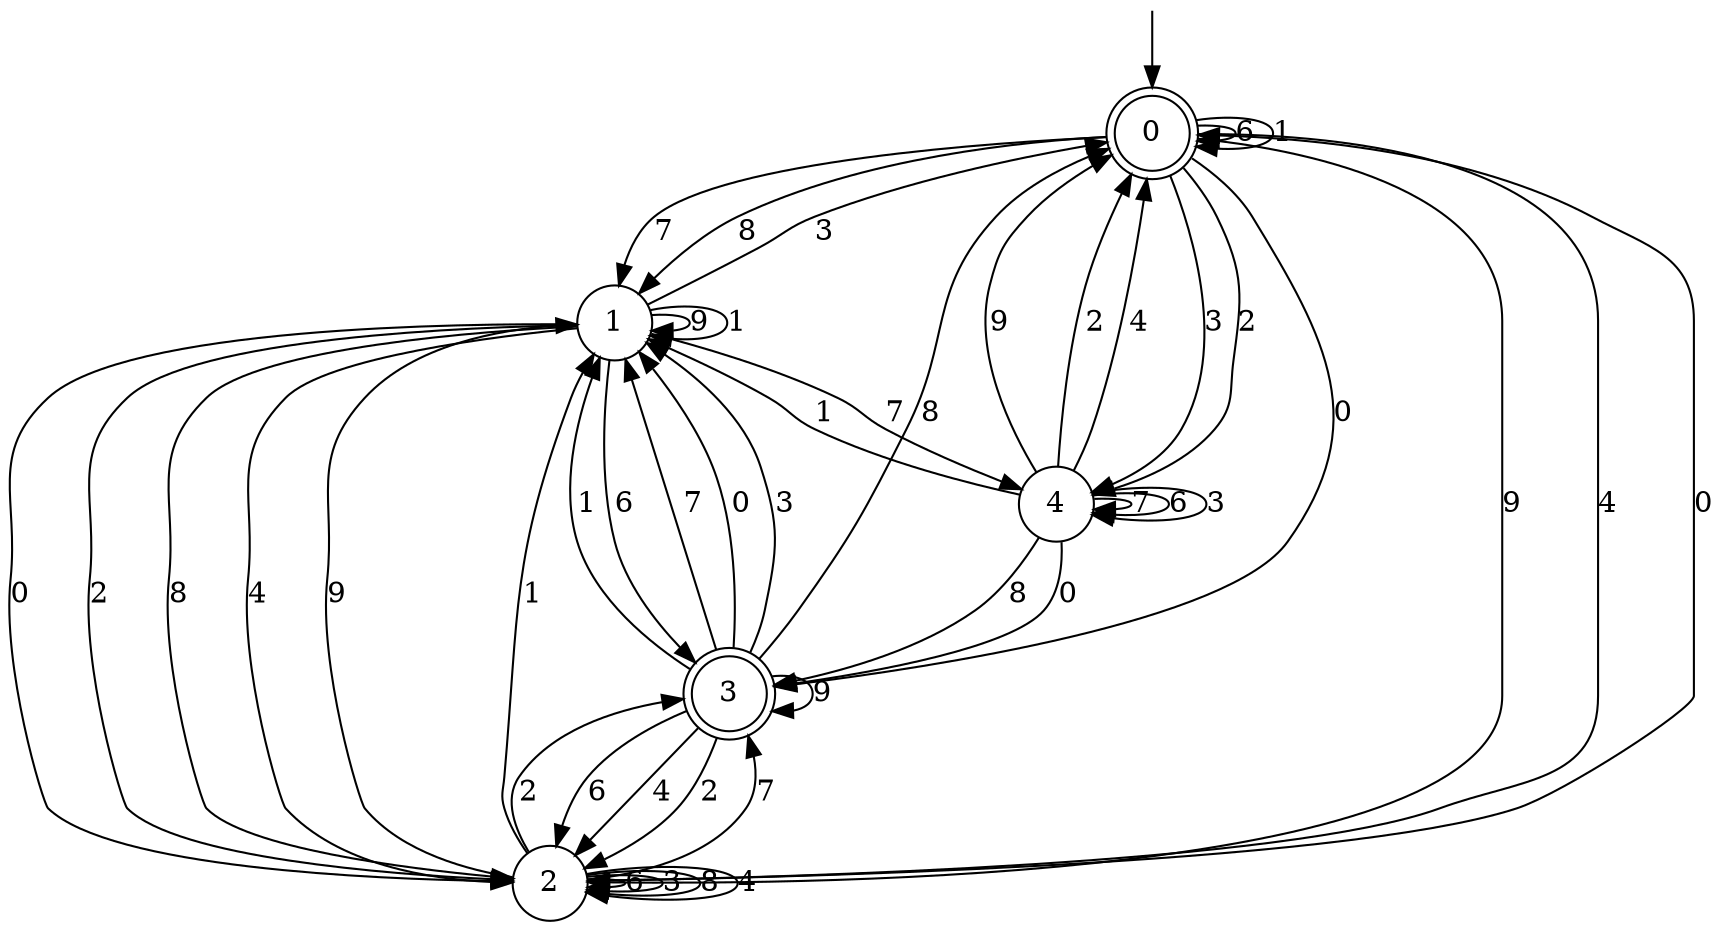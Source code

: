 digraph g {

	s0 [shape="doublecircle" label="0"];
	s1 [shape="circle" label="1"];
	s2 [shape="circle" label="2"];
	s3 [shape="doublecircle" label="3"];
	s4 [shape="circle" label="4"];
	s0 -> s1 [label="7"];
	s0 -> s2 [label="9"];
	s0 -> s0 [label="6"];
	s0 -> s3 [label="0"];
	s0 -> s4 [label="3"];
	s0 -> s4 [label="2"];
	s0 -> s0 [label="1"];
	s0 -> s1 [label="8"];
	s0 -> s2 [label="4"];
	s1 -> s4 [label="7"];
	s1 -> s1 [label="9"];
	s1 -> s3 [label="6"];
	s1 -> s2 [label="0"];
	s1 -> s0 [label="3"];
	s1 -> s2 [label="2"];
	s1 -> s1 [label="1"];
	s1 -> s2 [label="8"];
	s1 -> s2 [label="4"];
	s2 -> s3 [label="7"];
	s2 -> s1 [label="9"];
	s2 -> s2 [label="6"];
	s2 -> s0 [label="0"];
	s2 -> s2 [label="3"];
	s2 -> s3 [label="2"];
	s2 -> s1 [label="1"];
	s2 -> s2 [label="8"];
	s2 -> s2 [label="4"];
	s3 -> s1 [label="7"];
	s3 -> s3 [label="9"];
	s3 -> s2 [label="6"];
	s3 -> s1 [label="0"];
	s3 -> s1 [label="3"];
	s3 -> s2 [label="2"];
	s3 -> s1 [label="1"];
	s3 -> s0 [label="8"];
	s3 -> s2 [label="4"];
	s4 -> s4 [label="7"];
	s4 -> s0 [label="9"];
	s4 -> s4 [label="6"];
	s4 -> s3 [label="0"];
	s4 -> s4 [label="3"];
	s4 -> s0 [label="2"];
	s4 -> s1 [label="1"];
	s4 -> s3 [label="8"];
	s4 -> s0 [label="4"];

__start0 [label="" shape="none" width="0" height="0"];
__start0 -> s0;

}
